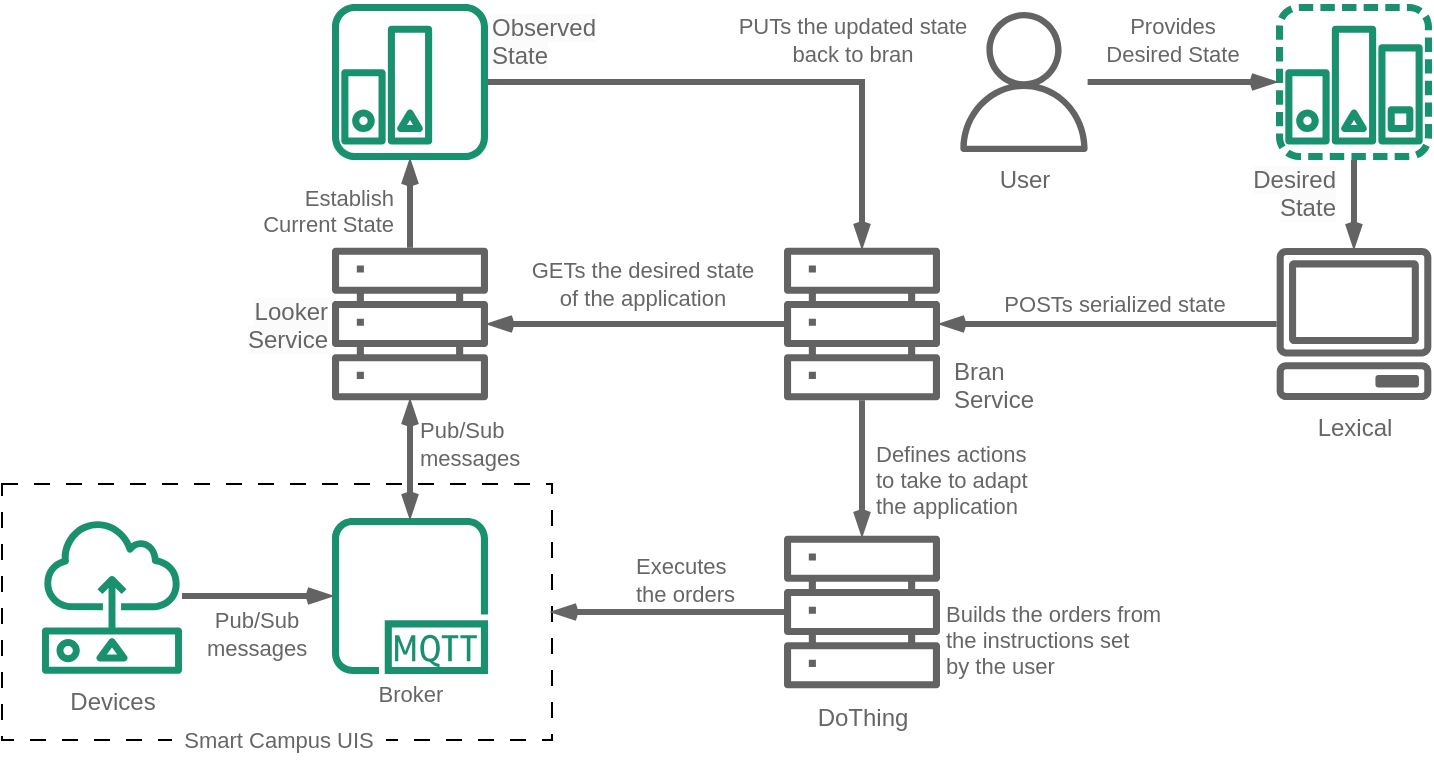 <mxfile version="22.1.16" type="device">
  <diagram name="Page-1" id="BeeQXuH5mpLVNXQqc5U8">
    <mxGraphModel dx="574" dy="363" grid="1" gridSize="10" guides="1" tooltips="1" connect="1" arrows="1" fold="1" page="1" pageScale="1" pageWidth="850" pageHeight="1100" math="0" shadow="0">
      <root>
        <mxCell id="0" />
        <mxCell id="1" parent="0" />
        <mxCell id="92cX6R1gme9tXd_sNqT_-13" value="" style="rounded=0;whiteSpace=wrap;html=1;fontFamily=Helvetica;fontSize=11;fontColor=#292929;fillColor=none;dashed=1;dashPattern=8 8;spacing=0;spacingTop=-2;" vertex="1" parent="1">
          <mxGeometry x="10" y="472" width="275" height="128" as="geometry" />
        </mxCell>
        <mxCell id="92cX6R1gme9tXd_sNqT_-14" value="" style="sketch=0;outlineConnect=0;fontColor=#666666;gradientColor=none;fillColor=#19916E;strokeColor=none;dashed=0;verticalLabelPosition=bottom;verticalAlign=top;align=center;html=1;fontSize=12;fontStyle=0;aspect=fixed;pointerEvents=1;shape=mxgraph.aws4.mqtt_protocol;" vertex="1" parent="1">
          <mxGeometry x="175" y="489" width="78" height="78" as="geometry" />
        </mxCell>
        <mxCell id="92cX6R1gme9tXd_sNqT_-15" style="edgeStyle=orthogonalEdgeStyle;rounded=0;orthogonalLoop=1;jettySize=auto;html=1;strokeWidth=3;strokeColor=#636363;endArrow=openThin;endFill=0;startArrow=none;startFill=0;fontColor=#292929;" edge="1" parent="1" source="92cX6R1gme9tXd_sNqT_-18" target="92cX6R1gme9tXd_sNqT_-14">
          <mxGeometry relative="1" as="geometry" />
        </mxCell>
        <mxCell id="92cX6R1gme9tXd_sNqT_-16" value="Pub/Sub &lt;br&gt;messages" style="edgeLabel;html=1;align=center;verticalAlign=middle;resizable=0;points=[];fontSize=11;fontFamily=Helvetica;fontColor=#666666;" vertex="1" connectable="0" parent="92cX6R1gme9tXd_sNqT_-15">
          <mxGeometry x="0.493" y="1" relative="1" as="geometry">
            <mxPoint x="-19" y="20" as="offset" />
          </mxGeometry>
        </mxCell>
        <mxCell id="92cX6R1gme9tXd_sNqT_-17" value="Broker" style="edgeLabel;html=1;align=center;verticalAlign=middle;resizable=0;points=[];fontSize=11;fontFamily=Helvetica;fontColor=#666666;" vertex="1" connectable="0" parent="92cX6R1gme9tXd_sNqT_-15">
          <mxGeometry x="0.493" y="1" relative="1" as="geometry">
            <mxPoint x="58" y="50" as="offset" />
          </mxGeometry>
        </mxCell>
        <mxCell id="92cX6R1gme9tXd_sNqT_-18" value="Devices" style="sketch=0;outlineConnect=0;fontColor=#666666;gradientColor=none;fillColor=#19916E;strokeColor=none;dashed=0;verticalLabelPosition=bottom;verticalAlign=top;align=center;html=1;fontSize=12;fontStyle=0;aspect=fixed;pointerEvents=1;shape=mxgraph.aws4.sensor;labelBackgroundColor=none;shadow=0;" vertex="1" parent="1">
          <mxGeometry x="30" y="489" width="70" height="78" as="geometry" />
        </mxCell>
        <mxCell id="92cX6R1gme9tXd_sNqT_-19" style="edgeStyle=orthogonalEdgeStyle;shape=connector;rounded=0;orthogonalLoop=1;jettySize=auto;html=1;labelBackgroundColor=default;strokeColor=#636363;strokeWidth=3;align=center;verticalAlign=middle;fontFamily=Helvetica;fontSize=11;fontColor=#292929;endArrow=openThin;endFill=0;" edge="1" parent="1" source="92cX6R1gme9tXd_sNqT_-20" target="92cX6R1gme9tXd_sNqT_-25">
          <mxGeometry relative="1" as="geometry" />
        </mxCell>
        <mxCell id="92cX6R1gme9tXd_sNqT_-20" value="" style="sketch=0;outlineConnect=0;gradientColor=none;fillColor=#19916E;strokeColor=none;dashed=0;verticalLabelPosition=bottom;verticalAlign=top;align=center;html=1;aspect=fixed;pointerEvents=1;shape=mxgraph.aws4.desired_state;spacing=-1;spacingBottom=1;fontColor=#292929;" vertex="1" parent="1">
          <mxGeometry x="647" y="232" width="78" height="78" as="geometry" />
        </mxCell>
        <mxCell id="92cX6R1gme9tXd_sNqT_-21" style="edgeStyle=orthogonalEdgeStyle;shape=connector;rounded=0;orthogonalLoop=1;jettySize=auto;html=1;labelBackgroundColor=default;strokeColor=#636363;strokeWidth=3;align=center;verticalAlign=middle;fontFamily=Helvetica;fontSize=11;fontColor=#292929;endArrow=openThin;endFill=0;" edge="1" parent="1" source="92cX6R1gme9tXd_sNqT_-22" target="92cX6R1gme9tXd_sNqT_-37">
          <mxGeometry relative="1" as="geometry" />
        </mxCell>
        <mxCell id="92cX6R1gme9tXd_sNqT_-22" value="" style="sketch=0;outlineConnect=0;fontColor=#292929;gradientColor=none;fillColor=#19916E;strokeColor=none;dashed=0;verticalLabelPosition=bottom;verticalAlign=top;align=center;html=1;fontSize=12;fontStyle=0;aspect=fixed;pointerEvents=1;shape=mxgraph.aws4.reported_state;" vertex="1" parent="1">
          <mxGeometry x="175" y="232" width="78" height="78" as="geometry" />
        </mxCell>
        <mxCell id="92cX6R1gme9tXd_sNqT_-23" style="edgeStyle=orthogonalEdgeStyle;shape=connector;rounded=0;orthogonalLoop=1;jettySize=auto;html=1;labelBackgroundColor=default;strokeColor=#636363;strokeWidth=3;align=center;verticalAlign=middle;fontFamily=Helvetica;fontSize=11;fontColor=#292929;endArrow=openThin;endFill=0;" edge="1" parent="1" source="92cX6R1gme9tXd_sNqT_-25" target="92cX6R1gme9tXd_sNqT_-37">
          <mxGeometry relative="1" as="geometry">
            <mxPoint x="663.0" y="391.0" as="targetPoint" />
          </mxGeometry>
        </mxCell>
        <mxCell id="92cX6R1gme9tXd_sNqT_-24" value="POSTs serialized state" style="edgeLabel;html=1;align=center;verticalAlign=middle;resizable=0;points=[];fontSize=11;fontFamily=Helvetica;fontColor=#666666;labelBackgroundColor=none;" vertex="1" connectable="0" parent="92cX6R1gme9tXd_sNqT_-23">
          <mxGeometry x="0.199" relative="1" as="geometry">
            <mxPoint x="19" y="-10" as="offset" />
          </mxGeometry>
        </mxCell>
        <mxCell id="92cX6R1gme9tXd_sNqT_-25" value="&lt;font color=&quot;#666666&quot;&gt;Lexical&lt;/font&gt;" style="sketch=0;outlineConnect=0;fontColor=#292929;gradientColor=none;fillColor=#636363;strokeColor=none;dashed=0;verticalLabelPosition=bottom;verticalAlign=top;align=center;html=1;fontSize=12;fontStyle=0;aspect=fixed;pointerEvents=1;shape=mxgraph.aws4.client;fontFamily=Helvetica;" vertex="1" parent="1">
          <mxGeometry x="647" y="354" width="78" height="76" as="geometry" />
        </mxCell>
        <mxCell id="92cX6R1gme9tXd_sNqT_-26" style="edgeStyle=orthogonalEdgeStyle;shape=connector;rounded=0;orthogonalLoop=1;jettySize=auto;html=1;labelBackgroundColor=default;strokeColor=#636363;strokeWidth=3;align=center;verticalAlign=middle;fontFamily=Helvetica;fontSize=11;fontColor=#292929;endArrow=openThin;startArrow=openThin;startFill=0;endFill=0;" edge="1" parent="1" source="92cX6R1gme9tXd_sNqT_-40" target="92cX6R1gme9tXd_sNqT_-14">
          <mxGeometry relative="1" as="geometry">
            <Array as="points">
              <mxPoint x="214" y="522" />
            </Array>
          </mxGeometry>
        </mxCell>
        <mxCell id="92cX6R1gme9tXd_sNqT_-27" style="edgeStyle=orthogonalEdgeStyle;shape=connector;rounded=0;orthogonalLoop=1;jettySize=auto;html=1;labelBackgroundColor=default;strokeColor=#636363;strokeWidth=3;align=center;verticalAlign=middle;fontFamily=Helvetica;fontSize=11;fontColor=#292929;endArrow=openThin;endFill=0;" edge="1" parent="1" source="92cX6R1gme9tXd_sNqT_-40" target="92cX6R1gme9tXd_sNqT_-22">
          <mxGeometry relative="1" as="geometry">
            <Array as="points">
              <mxPoint x="214" y="241" />
            </Array>
          </mxGeometry>
        </mxCell>
        <mxCell id="92cX6R1gme9tXd_sNqT_-28" style="edgeStyle=orthogonalEdgeStyle;shape=connector;rounded=0;orthogonalLoop=1;jettySize=auto;html=1;labelBackgroundColor=default;strokeColor=#636363;strokeWidth=3;align=center;verticalAlign=middle;fontFamily=Helvetica;fontSize=11;fontColor=#292929;endArrow=openThin;endFill=0;" edge="1" parent="1" source="92cX6R1gme9tXd_sNqT_-29" target="92cX6R1gme9tXd_sNqT_-20">
          <mxGeometry relative="1" as="geometry" />
        </mxCell>
        <mxCell id="92cX6R1gme9tXd_sNqT_-29" value="&lt;font color=&quot;#666666&quot;&gt;User&lt;/font&gt;" style="sketch=0;outlineConnect=0;fontColor=#292929;gradientColor=none;fillColor=#636363;strokeColor=none;dashed=0;verticalLabelPosition=bottom;verticalAlign=top;align=center;html=1;fontSize=12;fontStyle=0;aspect=fixed;pointerEvents=1;shape=mxgraph.aws4.user;fontFamily=Helvetica;" vertex="1" parent="1">
          <mxGeometry x="486" y="236" width="70" height="70" as="geometry" />
        </mxCell>
        <mxCell id="92cX6R1gme9tXd_sNqT_-30" value="&lt;font color=&quot;#666666&quot;&gt;Pub/Sub &lt;br&gt;messages&lt;/font&gt;" style="edgeLabel;html=1;align=left;verticalAlign=middle;resizable=0;points=[];fontSize=11;fontFamily=Helvetica;fontColor=#292929;" vertex="1" connectable="0" parent="1">
          <mxGeometry x="217" y="452.0" as="geometry" />
        </mxCell>
        <mxCell id="92cX6R1gme9tXd_sNqT_-31" style="edgeStyle=orthogonalEdgeStyle;shape=connector;rounded=0;orthogonalLoop=1;jettySize=auto;html=1;labelBackgroundColor=default;strokeColor=#636363;strokeWidth=3;align=center;verticalAlign=middle;fontFamily=Helvetica;fontSize=11;fontColor=#292929;endArrow=openThin;endFill=0;" edge="1" parent="1" source="92cX6R1gme9tXd_sNqT_-37" target="92cX6R1gme9tXd_sNqT_-40">
          <mxGeometry relative="1" as="geometry" />
        </mxCell>
        <mxCell id="92cX6R1gme9tXd_sNqT_-32" value="GETs the desired state&lt;br&gt;of the application" style="edgeLabel;html=1;align=center;verticalAlign=middle;resizable=0;points=[];fontSize=11;fontFamily=Helvetica;fontColor=#666666;" vertex="1" connectable="0" parent="92cX6R1gme9tXd_sNqT_-31">
          <mxGeometry x="0.141" y="-2" relative="1" as="geometry">
            <mxPoint x="13" y="-18" as="offset" />
          </mxGeometry>
        </mxCell>
        <mxCell id="92cX6R1gme9tXd_sNqT_-33" value="Defines actions &lt;br&gt;to take to adapt &lt;br&gt;the application" style="edgeLabel;html=1;align=left;verticalAlign=middle;resizable=0;points=[];fontSize=11;fontFamily=Helvetica;fontColor=#666666;" vertex="1" connectable="0" parent="92cX6R1gme9tXd_sNqT_-31">
          <mxGeometry x="0.141" y="-2" relative="1" as="geometry">
            <mxPoint x="128" y="80" as="offset" />
          </mxGeometry>
        </mxCell>
        <mxCell id="92cX6R1gme9tXd_sNqT_-34" value="Builds the orders from &lt;br&gt;the instructions set &lt;br&gt;by the user" style="edgeLabel;html=1;align=left;verticalAlign=middle;resizable=0;points=[];fontSize=11;fontFamily=Helvetica;fontColor=#666666;" vertex="1" connectable="0" parent="92cX6R1gme9tXd_sNqT_-31">
          <mxGeometry x="0.141" y="-2" relative="1" as="geometry">
            <mxPoint x="163" y="160" as="offset" />
          </mxGeometry>
        </mxCell>
        <mxCell id="92cX6R1gme9tXd_sNqT_-35" value="Executes &lt;br&gt;the orders" style="edgeLabel;html=1;align=left;verticalAlign=middle;resizable=0;points=[];fontSize=11;fontFamily=Helvetica;fontColor=#666666;" vertex="1" connectable="0" parent="92cX6R1gme9tXd_sNqT_-31">
          <mxGeometry x="0.141" y="-2" relative="1" as="geometry">
            <mxPoint x="8" y="130" as="offset" />
          </mxGeometry>
        </mxCell>
        <mxCell id="92cX6R1gme9tXd_sNqT_-36" style="edgeStyle=orthogonalEdgeStyle;shape=connector;curved=0;rounded=1;orthogonalLoop=1;jettySize=auto;html=1;labelBackgroundColor=default;strokeColor=#666666;strokeWidth=3;align=center;verticalAlign=middle;fontFamily=Helvetica;fontSize=12;fontColor=#666666;endArrow=openThin;endFill=0;fillColor=#FAE5C7;" edge="1" parent="1" source="92cX6R1gme9tXd_sNqT_-37" target="92cX6R1gme9tXd_sNqT_-48">
          <mxGeometry relative="1" as="geometry" />
        </mxCell>
        <mxCell id="92cX6R1gme9tXd_sNqT_-37" value="" style="sketch=0;outlineConnect=0;fontColor=#292929;gradientColor=none;fillColor=#636363;strokeColor=none;dashed=0;verticalLabelPosition=bottom;verticalAlign=top;align=center;html=1;fontSize=12;fontStyle=0;aspect=fixed;pointerEvents=1;shape=mxgraph.aws4.servers;fontFamily=Helvetica;" vertex="1" parent="1">
          <mxGeometry x="401" y="353" width="78" height="78" as="geometry" />
        </mxCell>
        <mxCell id="92cX6R1gme9tXd_sNqT_-38" value="&lt;span style=&quot;font-family: Helvetica; font-size: 11px; font-style: normal; font-variant-ligatures: normal; font-variant-caps: normal; font-weight: 400; letter-spacing: normal; orphans: 2; text-indent: 0px; text-transform: none; widows: 2; word-spacing: 0px; -webkit-text-stroke-width: 0px; text-decoration-thickness: initial; text-decoration-style: initial; text-decoration-color: initial; float: none; display: inline !important;&quot;&gt;Establish&lt;/span&gt;&lt;br style=&quot;border-color: var(--border-color); font-family: Helvetica; font-size: 11px; font-style: normal; font-variant-ligatures: normal; font-variant-caps: normal; font-weight: 400; letter-spacing: normal; orphans: 2; text-indent: 0px; text-transform: none; widows: 2; word-spacing: 0px; -webkit-text-stroke-width: 0px; text-decoration-thickness: initial; text-decoration-style: initial; text-decoration-color: initial;&quot;&gt;&lt;span style=&quot;font-family: Helvetica; font-size: 11px; font-style: normal; font-variant-ligatures: normal; font-variant-caps: normal; font-weight: 400; letter-spacing: normal; orphans: 2; text-indent: 0px; text-transform: none; widows: 2; word-spacing: 0px; -webkit-text-stroke-width: 0px; text-decoration-thickness: initial; text-decoration-style: initial; text-decoration-color: initial; float: none; display: inline !important;&quot;&gt;Current State&lt;/span&gt;" style="text;whiteSpace=wrap;html=1;fontSize=11;fontFamily=Helvetica;fontColor=#666666;align=right;" vertex="1" parent="1">
          <mxGeometry x="138" y="316" width="70" height="39" as="geometry" />
        </mxCell>
        <mxCell id="92cX6R1gme9tXd_sNqT_-39" value="" style="group;fillColor=none;fontColor=#666666;" vertex="1" connectable="0" parent="1">
          <mxGeometry x="125" y="353" width="128" height="78" as="geometry" />
        </mxCell>
        <mxCell id="92cX6R1gme9tXd_sNqT_-40" value="" style="sketch=0;outlineConnect=0;fontColor=#292929;gradientColor=none;fillColor=#636363;strokeColor=none;dashed=0;verticalLabelPosition=bottom;verticalAlign=top;align=center;html=1;fontSize=12;fontStyle=0;aspect=fixed;pointerEvents=1;shape=mxgraph.aws4.servers;fontFamily=Helvetica;" vertex="1" parent="92cX6R1gme9tXd_sNqT_-39">
          <mxGeometry x="50" width="78" height="78" as="geometry" />
        </mxCell>
        <mxCell id="92cX6R1gme9tXd_sNqT_-41" value="&lt;span style=&quot;font-family: Helvetica; font-size: 12px; font-style: normal; font-variant-ligatures: normal; font-variant-caps: normal; font-weight: 400; letter-spacing: normal; orphans: 2; text-indent: 0px; text-transform: none; widows: 2; word-spacing: 0px; -webkit-text-stroke-width: 0px; background-color: rgb(251, 251, 251); text-decoration-thickness: initial; text-decoration-style: initial; text-decoration-color: initial; float: none; display: inline !important;&quot;&gt;&lt;font color=&quot;#666666&quot;&gt;Looker&lt;br&gt;Service&lt;/font&gt;&lt;br&gt;&lt;/span&gt;" style="text;whiteSpace=wrap;html=1;fontSize=11;fontFamily=Helvetica;fontColor=#292929;align=right;" vertex="1" parent="92cX6R1gme9tXd_sNqT_-39">
          <mxGeometry y="19" width="50" height="40" as="geometry" />
        </mxCell>
        <mxCell id="92cX6R1gme9tXd_sNqT_-42" value="Provides&lt;br&gt;Desired State" style="edgeLabel;html=1;align=center;verticalAlign=middle;resizable=0;points=[];fontSize=11;fontFamily=Helvetica;fontColor=#666666;labelBackgroundColor=none;" vertex="1" connectable="0" parent="1">
          <mxGeometry x="595" y="250.004" as="geometry" />
        </mxCell>
        <mxCell id="92cX6R1gme9tXd_sNqT_-43" value="&lt;span style=&quot;font-family: Helvetica; font-size: 12px; font-style: normal; font-variant-ligatures: normal; font-variant-caps: normal; font-weight: 400; letter-spacing: normal; orphans: 2; text-indent: 0px; text-transform: none; widows: 2; word-spacing: 0px; -webkit-text-stroke-width: 0px; background-color: rgb(251, 251, 251); text-decoration-thickness: initial; text-decoration-style: initial; text-decoration-color: initial; float: none; display: inline !important;&quot;&gt;Desired State&lt;/span&gt;" style="text;whiteSpace=wrap;html=1;fontSize=11;fontFamily=Helvetica;fontColor=#666666;align=right;" vertex="1" parent="1">
          <mxGeometry x="629" y="306" width="50" height="40" as="geometry" />
        </mxCell>
        <mxCell id="92cX6R1gme9tXd_sNqT_-44" value="&lt;span style=&quot;font-family: Helvetica; font-size: 12px; font-style: normal; font-variant-ligatures: normal; font-variant-caps: normal; font-weight: 400; letter-spacing: normal; orphans: 2; text-align: center; text-indent: 0px; text-transform: none; widows: 2; word-spacing: 0px; -webkit-text-stroke-width: 0px; background-color: rgb(251, 251, 251); text-decoration-thickness: initial; text-decoration-style: initial; text-decoration-color: initial; float: none; display: inline !important;&quot;&gt;Observed&lt;br&gt;State&lt;/span&gt;" style="text;whiteSpace=wrap;html=1;fontSize=11;fontFamily=Helvetica;fontColor=#666666;" vertex="1" parent="1">
          <mxGeometry x="253" y="230" width="50" height="40" as="geometry" />
        </mxCell>
        <mxCell id="92cX6R1gme9tXd_sNqT_-45" value="&amp;nbsp; Smart Campus UIS&amp;nbsp;&amp;nbsp;" style="text;html=1;align=center;verticalAlign=top;resizable=0;points=[];autosize=1;strokeColor=none;fillColor=none;fontSize=11;fontFamily=Helvetica;fontColor=#666666;spacing=0;labelBackgroundColor=default;" vertex="1" parent="1">
          <mxGeometry x="82.5" y="589" width="130" height="20" as="geometry" />
        </mxCell>
        <mxCell id="92cX6R1gme9tXd_sNqT_-46" value="PUTs the updated state&lt;br style=&quot;border-color: var(--border-color);&quot;&gt;back to bran" style="edgeLabel;html=1;align=center;verticalAlign=middle;resizable=0;points=[];fontSize=11;fontFamily=Helvetica;fontColor=#666666;" vertex="1" connectable="0" parent="1">
          <mxGeometry x="434.998" y="250" as="geometry" />
        </mxCell>
        <mxCell id="92cX6R1gme9tXd_sNqT_-47" style="edgeStyle=orthogonalEdgeStyle;shape=connector;curved=0;rounded=1;orthogonalLoop=1;jettySize=auto;html=1;labelBackgroundColor=default;strokeColor=#666666;strokeWidth=3;align=center;verticalAlign=middle;fontFamily=Helvetica;fontSize=12;fontColor=#666666;endArrow=openThin;endFill=0;fillColor=#FAE5C7;" edge="1" parent="1" source="92cX6R1gme9tXd_sNqT_-48" target="92cX6R1gme9tXd_sNqT_-13">
          <mxGeometry relative="1" as="geometry" />
        </mxCell>
        <mxCell id="92cX6R1gme9tXd_sNqT_-48" value="&lt;font color=&quot;#666666&quot;&gt;DoThing&lt;/font&gt;" style="sketch=0;outlineConnect=0;fontColor=#292929;gradientColor=none;fillColor=#636363;strokeColor=none;dashed=0;verticalLabelPosition=bottom;verticalAlign=top;align=center;html=1;fontSize=12;fontStyle=0;aspect=fixed;pointerEvents=1;shape=mxgraph.aws4.servers;fontFamily=Helvetica;" vertex="1" parent="1">
          <mxGeometry x="401" y="497" width="78" height="78" as="geometry" />
        </mxCell>
        <mxCell id="92cX6R1gme9tXd_sNqT_-49" value="&lt;div style=&quot;text-align: left;&quot;&gt;&lt;span style=&quot;color: rgb(102, 102, 102); font-size: 12px;&quot;&gt;Bran Service&lt;/span&gt;&lt;/div&gt;" style="text;whiteSpace=wrap;html=1;fontSize=11;fontFamily=Helvetica;fontColor=#292929;align=right;" vertex="1" parent="1">
          <mxGeometry x="486" y="402" width="50" height="40" as="geometry" />
        </mxCell>
      </root>
    </mxGraphModel>
  </diagram>
</mxfile>
